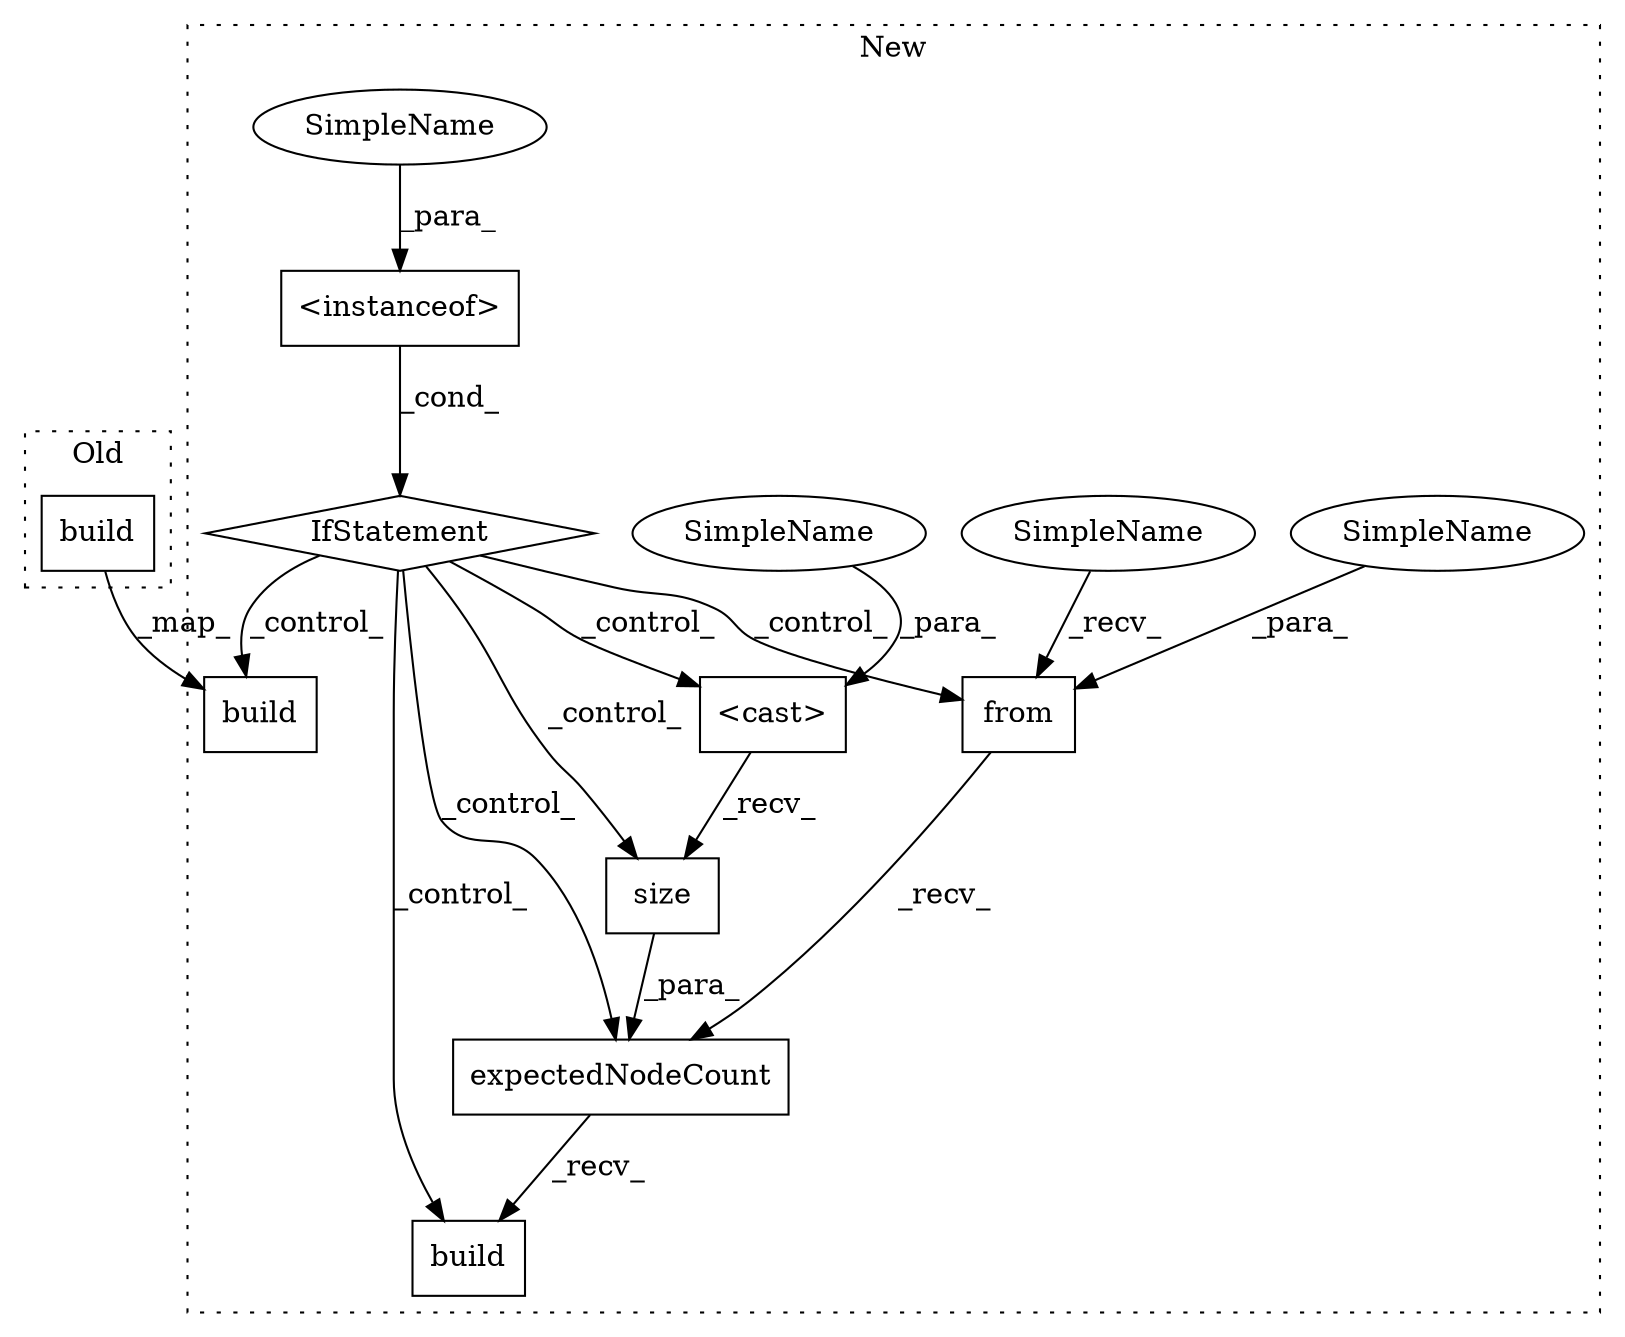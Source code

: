 digraph G {
subgraph cluster0 {
1 [label="build" a="32" s="18814" l="7" shape="box"];
label = "Old";
style="dotted";
}
subgraph cluster1 {
2 [label="build" a="32" s="19226" l="7" shape="box"];
3 [label="IfStatement" a="25" s="19092" l="11" shape="diamond"];
4 [label="<instanceof>" a="62" s="19069" l="12" shape="box"];
5 [label="<cast>" a="11" s="19151" l="13" shape="box"];
6 [label="size" a="32" s="19171" l="6" shape="box"];
7 [label="build" a="32" s="19179" l="7" shape="box"];
8 [label="expectedNodeCount" a="32" s="19132,19177" l="18,1" shape="box"];
9 [label="from" a="32" s="19118,19130" l="5,1" shape="box"];
10 [label="SimpleName" a="42" s="19064" l="5" shape="ellipse"];
11 [label="SimpleName" a="42" s="19164" l="5" shape="ellipse"];
12 [label="SimpleName" a="42" s="19123" l="7" shape="ellipse"];
13 [label="SimpleName" a="42" s="19103" l="14" shape="ellipse"];
label = "New";
style="dotted";
}
1 -> 2 [label="_map_"];
3 -> 2 [label="_control_"];
3 -> 6 [label="_control_"];
3 -> 5 [label="_control_"];
3 -> 9 [label="_control_"];
3 -> 8 [label="_control_"];
3 -> 7 [label="_control_"];
4 -> 3 [label="_cond_"];
5 -> 6 [label="_recv_"];
6 -> 8 [label="_para_"];
8 -> 7 [label="_recv_"];
9 -> 8 [label="_recv_"];
10 -> 4 [label="_para_"];
11 -> 5 [label="_para_"];
12 -> 9 [label="_para_"];
13 -> 9 [label="_recv_"];
}